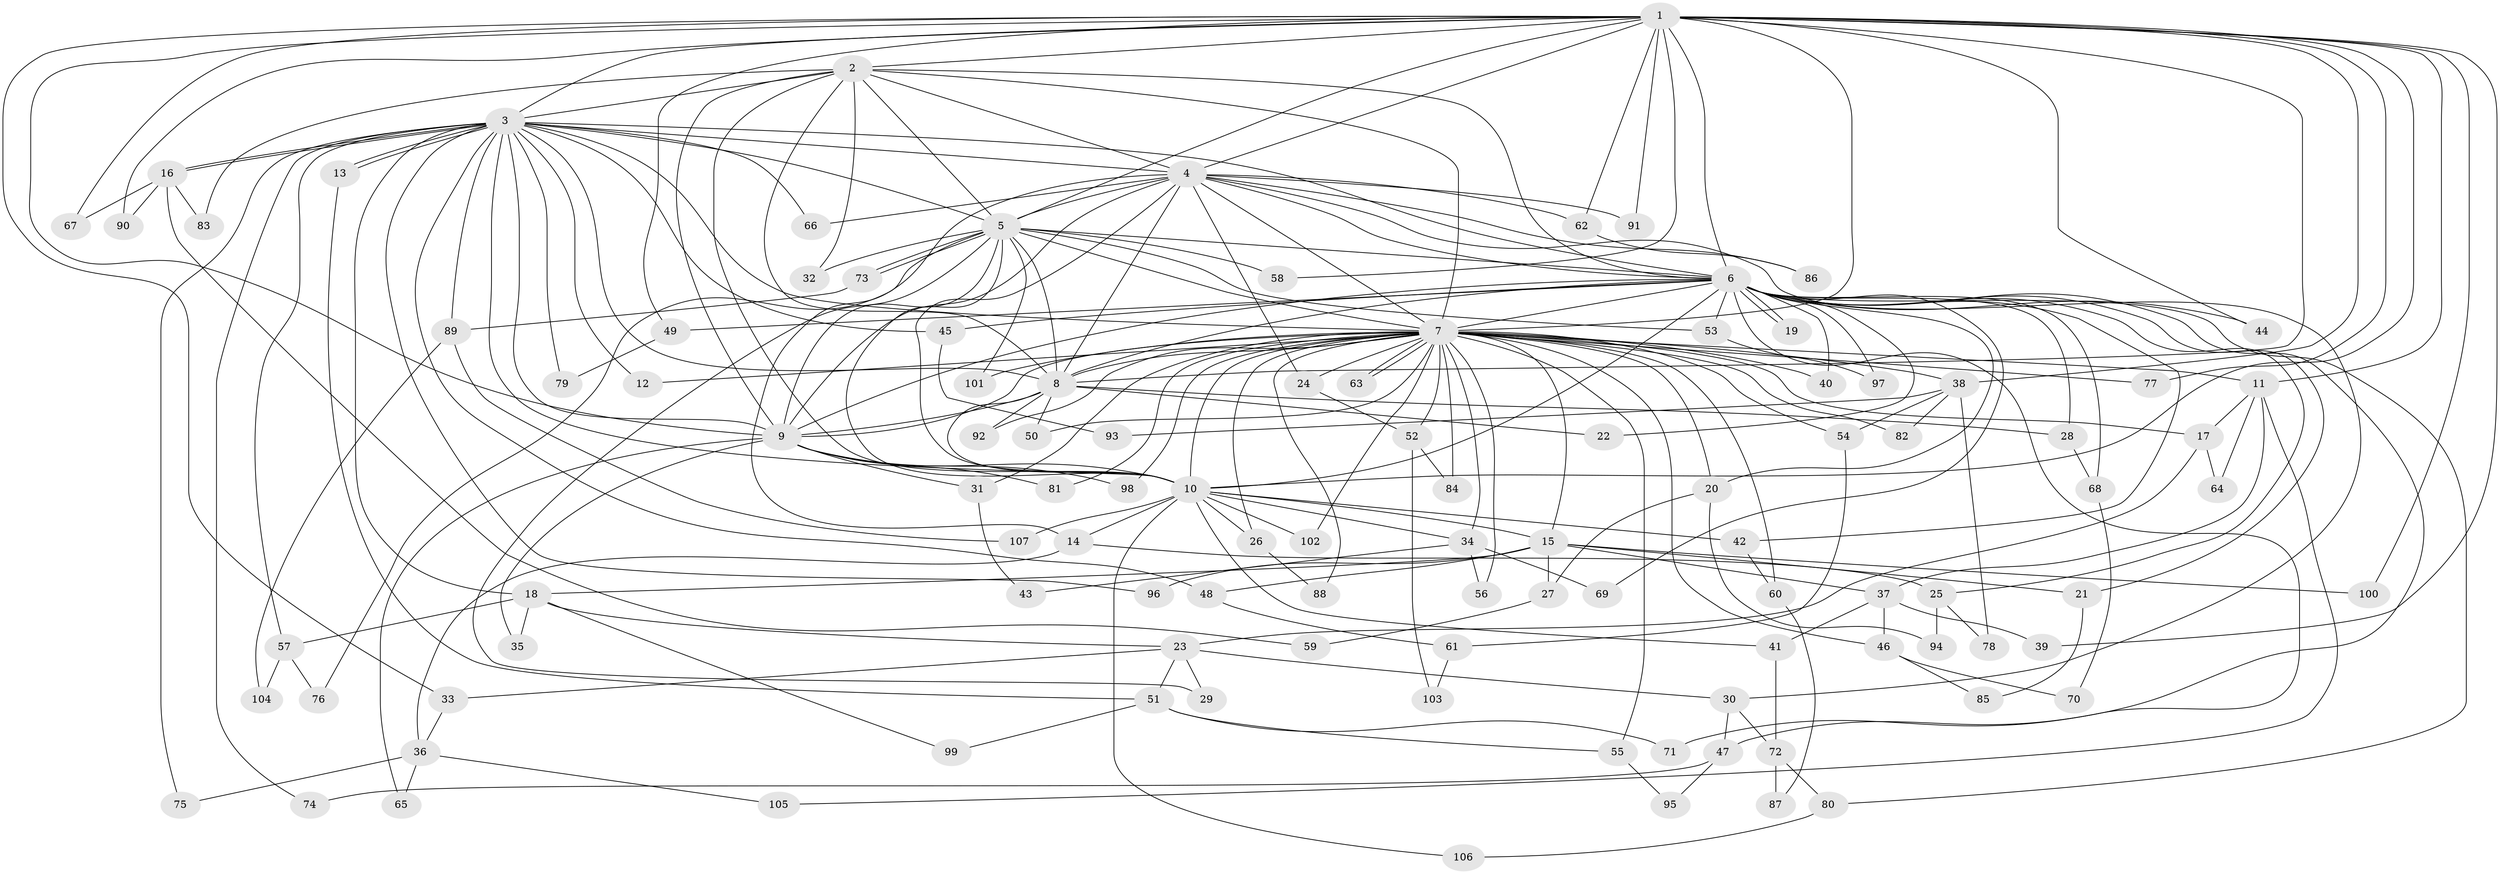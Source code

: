 // coarse degree distribution, {20: 0.011904761904761904, 9: 0.011904761904761904, 24: 0.011904761904761904, 14: 0.011904761904761904, 18: 0.011904761904761904, 25: 0.011904761904761904, 38: 0.011904761904761904, 11: 0.011904761904761904, 5: 0.03571428571428571, 2: 0.5119047619047619, 6: 0.03571428571428571, 8: 0.011904761904761904, 3: 0.21428571428571427, 10: 0.011904761904761904, 4: 0.05952380952380952, 7: 0.011904761904761904, 1: 0.011904761904761904}
// Generated by graph-tools (version 1.1) at 2025/41/03/06/25 10:41:41]
// undirected, 107 vertices, 239 edges
graph export_dot {
graph [start="1"]
  node [color=gray90,style=filled];
  1;
  2;
  3;
  4;
  5;
  6;
  7;
  8;
  9;
  10;
  11;
  12;
  13;
  14;
  15;
  16;
  17;
  18;
  19;
  20;
  21;
  22;
  23;
  24;
  25;
  26;
  27;
  28;
  29;
  30;
  31;
  32;
  33;
  34;
  35;
  36;
  37;
  38;
  39;
  40;
  41;
  42;
  43;
  44;
  45;
  46;
  47;
  48;
  49;
  50;
  51;
  52;
  53;
  54;
  55;
  56;
  57;
  58;
  59;
  60;
  61;
  62;
  63;
  64;
  65;
  66;
  67;
  68;
  69;
  70;
  71;
  72;
  73;
  74;
  75;
  76;
  77;
  78;
  79;
  80;
  81;
  82;
  83;
  84;
  85;
  86;
  87;
  88;
  89;
  90;
  91;
  92;
  93;
  94;
  95;
  96;
  97;
  98;
  99;
  100;
  101;
  102;
  103;
  104;
  105;
  106;
  107;
  1 -- 2;
  1 -- 3;
  1 -- 4;
  1 -- 5;
  1 -- 6;
  1 -- 7;
  1 -- 8;
  1 -- 9;
  1 -- 10;
  1 -- 11;
  1 -- 33;
  1 -- 38;
  1 -- 39;
  1 -- 44;
  1 -- 49;
  1 -- 58;
  1 -- 62;
  1 -- 67;
  1 -- 77;
  1 -- 90;
  1 -- 91;
  1 -- 100;
  2 -- 3;
  2 -- 4;
  2 -- 5;
  2 -- 6;
  2 -- 7;
  2 -- 8;
  2 -- 9;
  2 -- 10;
  2 -- 32;
  2 -- 83;
  3 -- 4;
  3 -- 5;
  3 -- 6;
  3 -- 7;
  3 -- 8;
  3 -- 9;
  3 -- 10;
  3 -- 12;
  3 -- 13;
  3 -- 13;
  3 -- 16;
  3 -- 16;
  3 -- 18;
  3 -- 45;
  3 -- 48;
  3 -- 57;
  3 -- 66;
  3 -- 74;
  3 -- 75;
  3 -- 79;
  3 -- 89;
  3 -- 96;
  4 -- 5;
  4 -- 6;
  4 -- 7;
  4 -- 8;
  4 -- 9;
  4 -- 10;
  4 -- 14;
  4 -- 24;
  4 -- 30;
  4 -- 62;
  4 -- 66;
  4 -- 86;
  4 -- 91;
  5 -- 6;
  5 -- 7;
  5 -- 8;
  5 -- 9;
  5 -- 10;
  5 -- 29;
  5 -- 32;
  5 -- 53;
  5 -- 58;
  5 -- 73;
  5 -- 73;
  5 -- 76;
  5 -- 101;
  6 -- 7;
  6 -- 8;
  6 -- 9;
  6 -- 10;
  6 -- 19;
  6 -- 19;
  6 -- 20;
  6 -- 21;
  6 -- 22;
  6 -- 25;
  6 -- 28;
  6 -- 40;
  6 -- 42;
  6 -- 44;
  6 -- 45;
  6 -- 47;
  6 -- 49;
  6 -- 53;
  6 -- 68;
  6 -- 69;
  6 -- 71;
  6 -- 80;
  6 -- 97;
  7 -- 8;
  7 -- 9;
  7 -- 10;
  7 -- 11;
  7 -- 12;
  7 -- 15;
  7 -- 17;
  7 -- 20;
  7 -- 24;
  7 -- 26;
  7 -- 31;
  7 -- 34;
  7 -- 38;
  7 -- 40;
  7 -- 46;
  7 -- 50;
  7 -- 52;
  7 -- 54;
  7 -- 55;
  7 -- 56;
  7 -- 60;
  7 -- 63;
  7 -- 63;
  7 -- 77;
  7 -- 81;
  7 -- 82;
  7 -- 84;
  7 -- 88;
  7 -- 92;
  7 -- 98;
  7 -- 101;
  7 -- 102;
  8 -- 9;
  8 -- 10;
  8 -- 22;
  8 -- 28;
  8 -- 50;
  8 -- 92;
  9 -- 10;
  9 -- 31;
  9 -- 35;
  9 -- 65;
  9 -- 81;
  9 -- 98;
  10 -- 14;
  10 -- 15;
  10 -- 26;
  10 -- 34;
  10 -- 41;
  10 -- 42;
  10 -- 102;
  10 -- 106;
  10 -- 107;
  11 -- 17;
  11 -- 37;
  11 -- 64;
  11 -- 105;
  13 -- 51;
  14 -- 25;
  14 -- 36;
  15 -- 18;
  15 -- 21;
  15 -- 27;
  15 -- 37;
  15 -- 48;
  15 -- 96;
  15 -- 100;
  16 -- 59;
  16 -- 67;
  16 -- 83;
  16 -- 90;
  17 -- 23;
  17 -- 64;
  18 -- 23;
  18 -- 35;
  18 -- 57;
  18 -- 99;
  20 -- 27;
  20 -- 94;
  21 -- 85;
  23 -- 29;
  23 -- 30;
  23 -- 33;
  23 -- 51;
  24 -- 52;
  25 -- 78;
  25 -- 94;
  26 -- 88;
  27 -- 59;
  28 -- 68;
  30 -- 47;
  30 -- 72;
  31 -- 43;
  33 -- 36;
  34 -- 43;
  34 -- 56;
  34 -- 69;
  36 -- 65;
  36 -- 75;
  36 -- 105;
  37 -- 39;
  37 -- 41;
  37 -- 46;
  38 -- 54;
  38 -- 78;
  38 -- 82;
  38 -- 93;
  41 -- 72;
  42 -- 60;
  45 -- 93;
  46 -- 70;
  46 -- 85;
  47 -- 74;
  47 -- 95;
  48 -- 61;
  49 -- 79;
  51 -- 55;
  51 -- 71;
  51 -- 99;
  52 -- 84;
  52 -- 103;
  53 -- 97;
  54 -- 61;
  55 -- 95;
  57 -- 76;
  57 -- 104;
  60 -- 87;
  61 -- 103;
  62 -- 86;
  68 -- 70;
  72 -- 80;
  72 -- 87;
  73 -- 89;
  80 -- 106;
  89 -- 104;
  89 -- 107;
}
